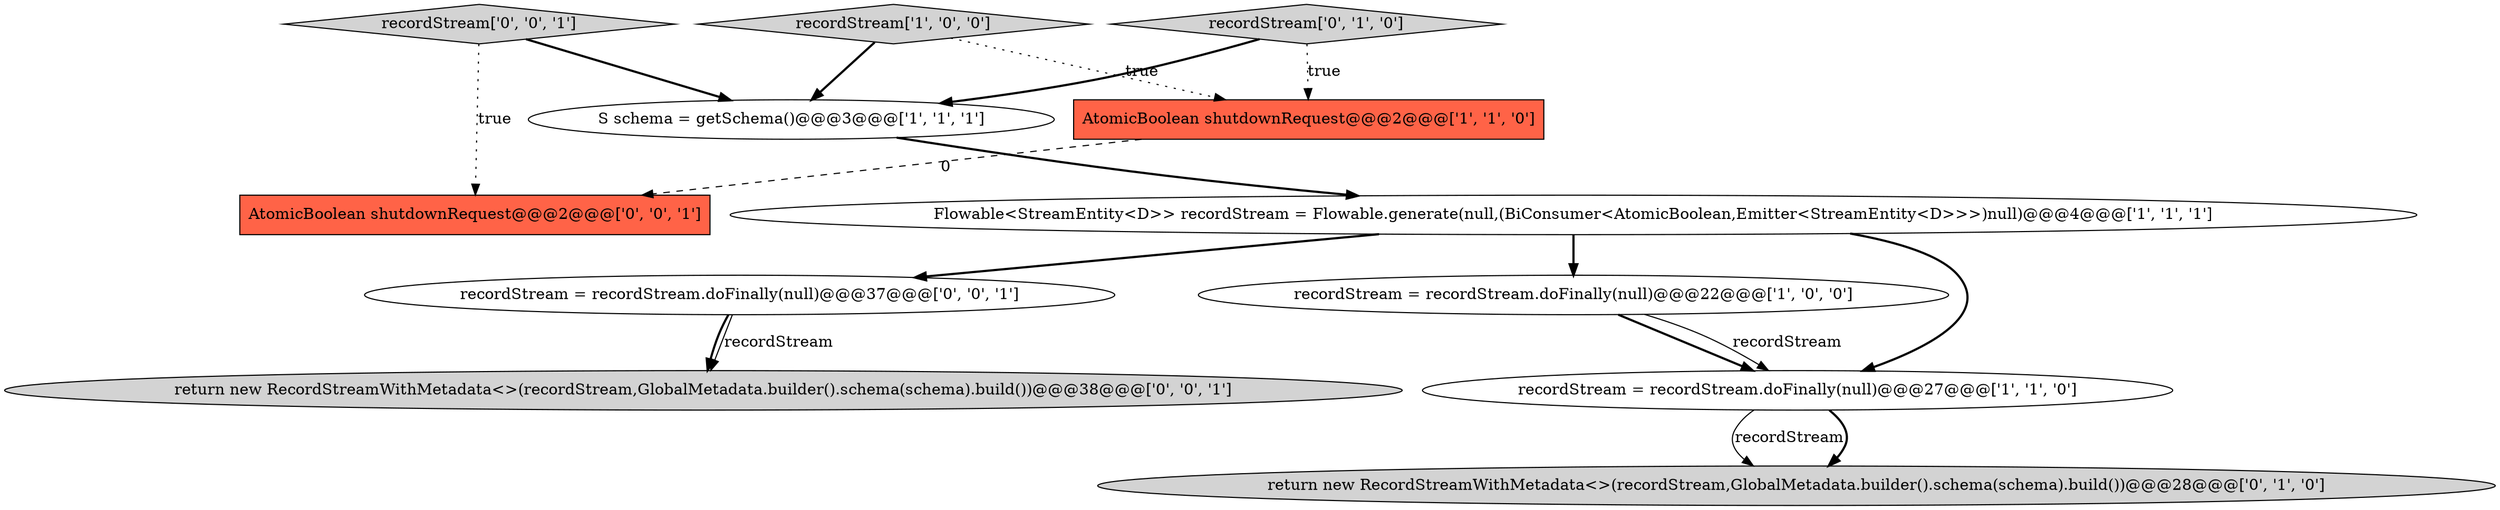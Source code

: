 digraph {
9 [style = filled, label = "return new RecordStreamWithMetadata<>(recordStream,GlobalMetadata.builder().schema(schema).build())@@@38@@@['0', '0', '1']", fillcolor = lightgray, shape = ellipse image = "AAA0AAABBB3BBB"];
10 [style = filled, label = "AtomicBoolean shutdownRequest@@@2@@@['0', '0', '1']", fillcolor = tomato, shape = box image = "AAA0AAABBB3BBB"];
8 [style = filled, label = "recordStream = recordStream.doFinally(null)@@@37@@@['0', '0', '1']", fillcolor = white, shape = ellipse image = "AAA0AAABBB3BBB"];
1 [style = filled, label = "S schema = getSchema()@@@3@@@['1', '1', '1']", fillcolor = white, shape = ellipse image = "AAA0AAABBB1BBB"];
7 [style = filled, label = "recordStream['0', '1', '0']", fillcolor = lightgray, shape = diamond image = "AAA0AAABBB2BBB"];
11 [style = filled, label = "recordStream['0', '0', '1']", fillcolor = lightgray, shape = diamond image = "AAA0AAABBB3BBB"];
4 [style = filled, label = "AtomicBoolean shutdownRequest@@@2@@@['1', '1', '0']", fillcolor = tomato, shape = box image = "AAA0AAABBB1BBB"];
2 [style = filled, label = "recordStream = recordStream.doFinally(null)@@@22@@@['1', '0', '0']", fillcolor = white, shape = ellipse image = "AAA0AAABBB1BBB"];
3 [style = filled, label = "recordStream = recordStream.doFinally(null)@@@27@@@['1', '1', '0']", fillcolor = white, shape = ellipse image = "AAA0AAABBB1BBB"];
5 [style = filled, label = "Flowable<StreamEntity<D>> recordStream = Flowable.generate(null,(BiConsumer<AtomicBoolean,Emitter<StreamEntity<D>>>)null)@@@4@@@['1', '1', '1']", fillcolor = white, shape = ellipse image = "AAA0AAABBB1BBB"];
6 [style = filled, label = "return new RecordStreamWithMetadata<>(recordStream,GlobalMetadata.builder().schema(schema).build())@@@28@@@['0', '1', '0']", fillcolor = lightgray, shape = ellipse image = "AAA0AAABBB2BBB"];
0 [style = filled, label = "recordStream['1', '0', '0']", fillcolor = lightgray, shape = diamond image = "AAA0AAABBB1BBB"];
1->5 [style = bold, label=""];
5->3 [style = bold, label=""];
8->9 [style = solid, label="recordStream"];
3->6 [style = solid, label="recordStream"];
5->8 [style = bold, label=""];
3->6 [style = bold, label=""];
5->2 [style = bold, label=""];
7->1 [style = bold, label=""];
4->10 [style = dashed, label="0"];
7->4 [style = dotted, label="true"];
11->1 [style = bold, label=""];
0->1 [style = bold, label=""];
11->10 [style = dotted, label="true"];
2->3 [style = bold, label=""];
0->4 [style = dotted, label="true"];
8->9 [style = bold, label=""];
2->3 [style = solid, label="recordStream"];
}
